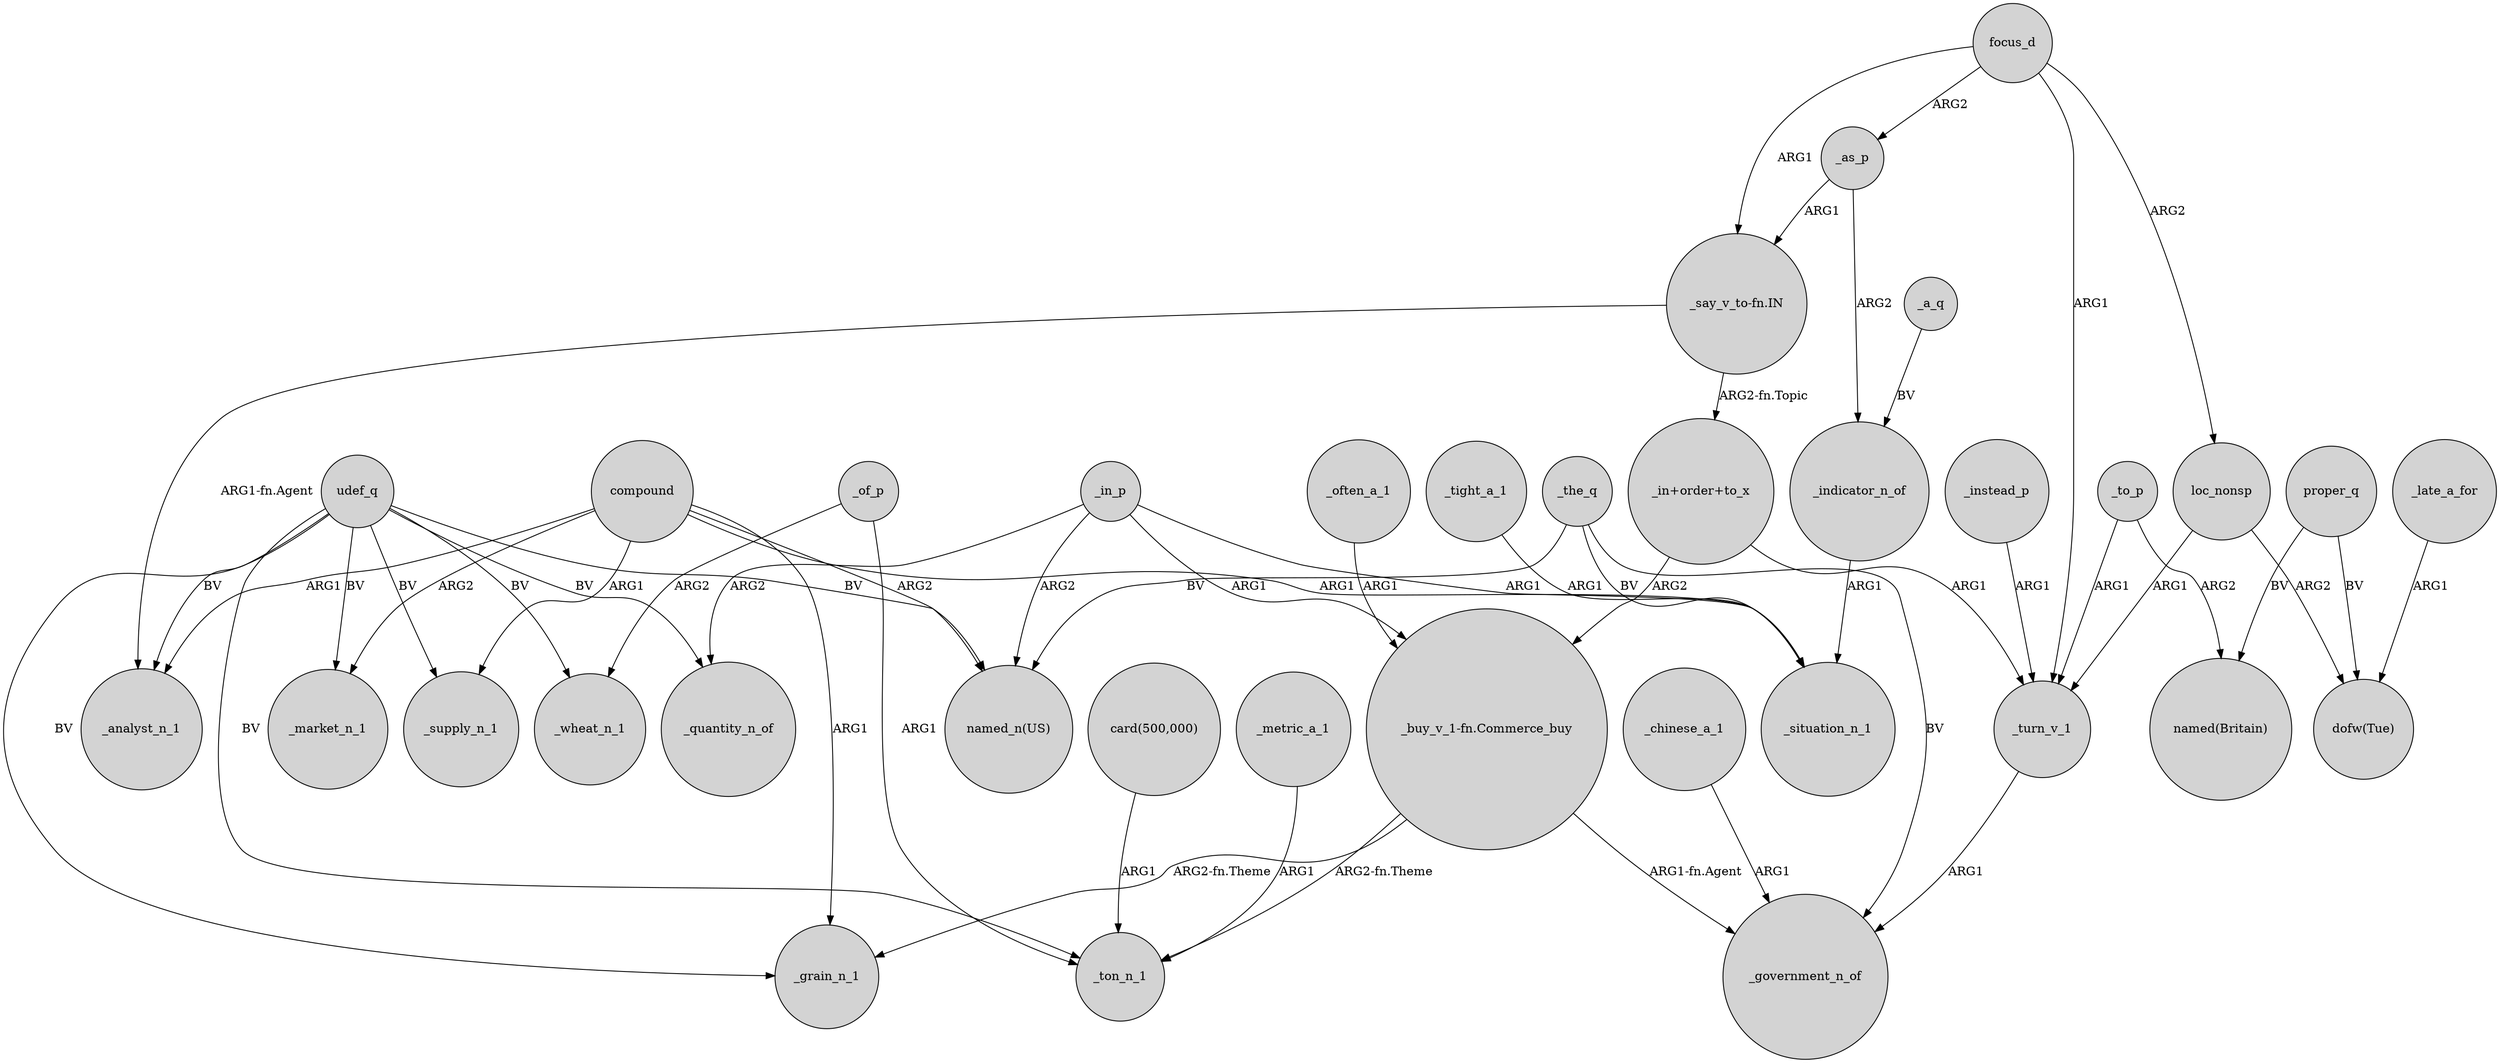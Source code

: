 digraph {
	node [shape=circle style=filled]
	compound -> _market_n_1 [label=ARG2]
	focus_d -> loc_nonsp [label=ARG2]
	udef_q -> "named_n(US)" [label=BV]
	_of_p -> _wheat_n_1 [label=ARG2]
	_as_p -> _indicator_n_of [label=ARG2]
	"_in+order+to_x" -> "_buy_v_1-fn.Commerce_buy" [label=ARG2]
	_often_a_1 -> "_buy_v_1-fn.Commerce_buy" [label=ARG1]
	"_buy_v_1-fn.Commerce_buy" -> _grain_n_1 [label="ARG2-fn.Theme"]
	_to_p -> "named(Britain)" [label=ARG2]
	_of_p -> _ton_n_1 [label=ARG1]
	_in_p -> "_buy_v_1-fn.Commerce_buy" [label=ARG1]
	compound -> _grain_n_1 [label=ARG1]
	loc_nonsp -> _turn_v_1 [label=ARG1]
	_instead_p -> _turn_v_1 [label=ARG1]
	focus_d -> _as_p [label=ARG2]
	"_buy_v_1-fn.Commerce_buy" -> _ton_n_1 [label="ARG2-fn.Theme"]
	_as_p -> "_say_v_to-fn.IN" [label=ARG1]
	_the_q -> _situation_n_1 [label=BV]
	udef_q -> _market_n_1 [label=BV]
	proper_q -> "dofw(Tue)" [label=BV]
	_to_p -> _turn_v_1 [label=ARG1]
	udef_q -> _supply_n_1 [label=BV]
	_in_p -> _situation_n_1 [label=ARG1]
	_in_p -> "named_n(US)" [label=ARG2]
	compound -> "named_n(US)" [label=ARG2]
	"_in+order+to_x" -> _turn_v_1 [label=ARG1]
	_the_q -> "named_n(US)" [label=BV]
	compound -> _situation_n_1 [label=ARG1]
	"_say_v_to-fn.IN" -> "_in+order+to_x" [label="ARG2-fn.Topic"]
	udef_q -> _grain_n_1 [label=BV]
	focus_d -> _turn_v_1 [label=ARG1]
	_late_a_for -> "dofw(Tue)" [label=ARG1]
	"card(500,000)" -> _ton_n_1 [label=ARG1]
	_a_q -> _indicator_n_of [label=BV]
	"_say_v_to-fn.IN" -> _analyst_n_1 [label="ARG1-fn.Agent"]
	loc_nonsp -> "dofw(Tue)" [label=ARG2]
	udef_q -> _quantity_n_of [label=BV]
	_in_p -> _quantity_n_of [label=ARG2]
	_metric_a_1 -> _ton_n_1 [label=ARG1]
	udef_q -> _wheat_n_1 [label=BV]
	compound -> _supply_n_1 [label=ARG1]
	_chinese_a_1 -> _government_n_of [label=ARG1]
	_tight_a_1 -> _situation_n_1 [label=ARG1]
	_the_q -> _government_n_of [label=BV]
	"_buy_v_1-fn.Commerce_buy" -> _government_n_of [label="ARG1-fn.Agent"]
	proper_q -> "named(Britain)" [label=BV]
	udef_q -> _analyst_n_1 [label=BV]
	_indicator_n_of -> _situation_n_1 [label=ARG1]
	udef_q -> _ton_n_1 [label=BV]
	focus_d -> "_say_v_to-fn.IN" [label=ARG1]
	_turn_v_1 -> _government_n_of [label=ARG1]
	compound -> _analyst_n_1 [label=ARG1]
}
